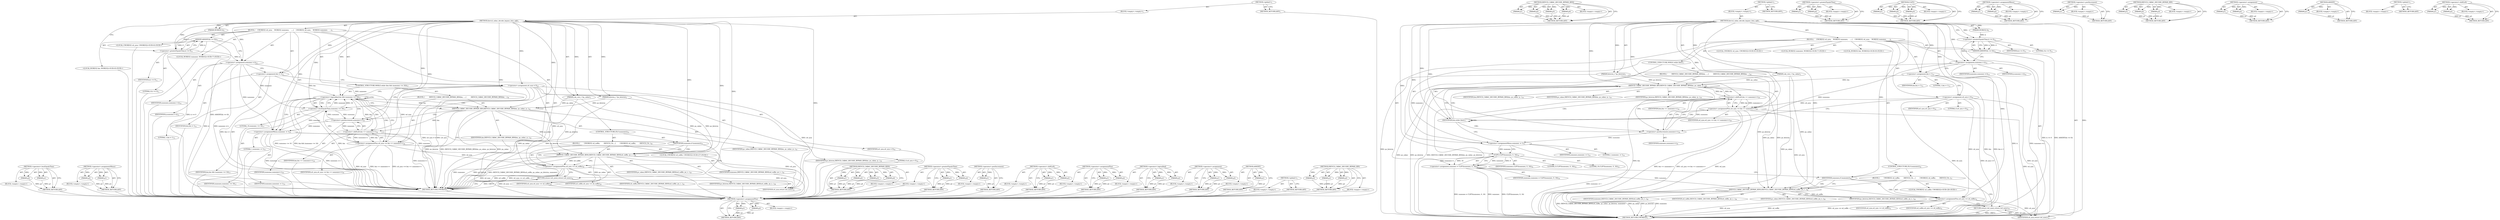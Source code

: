 digraph "IHEVCD_CABAC_DECODE_BYPASS_BIN" {
vulnerable_110 [label=<(METHOD,&lt;operator&gt;.assignmentPlus)>];
vulnerable_111 [label=<(PARAM,p1)>];
vulnerable_112 [label=<(PARAM,p2)>];
vulnerable_113 [label=<(BLOCK,&lt;empty&gt;,&lt;empty&gt;)>];
vulnerable_114 [label=<(METHOD_RETURN,ANY)>];
vulnerable_135 [label=<(METHOD,IHEVCD_CABAC_DECODE_BYPASS_BINS)>];
vulnerable_136 [label=<(PARAM,p1)>];
vulnerable_137 [label=<(PARAM,p2)>];
vulnerable_138 [label=<(PARAM,p3)>];
vulnerable_139 [label=<(PARAM,p4)>];
vulnerable_140 [label=<(BLOCK,&lt;empty&gt;,&lt;empty&gt;)>];
vulnerable_141 [label=<(METHOD_RETURN,ANY)>];
vulnerable_6 [label=<(METHOD,&lt;global&gt;)<SUB>1</SUB>>];
vulnerable_7 [label=<(BLOCK,&lt;empty&gt;,&lt;empty&gt;)<SUB>1</SUB>>];
vulnerable_8 [label=<(METHOD,ihevcd_cabac_decode_bypass_bins_egk)<SUB>1</SUB>>];
vulnerable_9 [label=<(PARAM,cab_ctxt_t *ps_cabac)<SUB>1</SUB>>];
vulnerable_10 [label=<(PARAM,bitstrm_t *ps_bitstrm)<SUB>2</SUB>>];
vulnerable_11 [label=<(PARAM,WORD32 k)<SUB>3</SUB>>];
vulnerable_12 [label=<(BLOCK,{

    UWORD32 u4_sym;
    WORD32 numones;
    ...,{

    UWORD32 u4_sym;
    WORD32 numones;
    ...)<SUB>4</SUB>>];
vulnerable_13 [label="<(LOCAL,UWORD32 u4_sym: UWORD32)<SUB>6</SUB>>"];
vulnerable_14 [label="<(LOCAL,WORD32 numones: WORD32)<SUB>7</SUB>>"];
vulnerable_15 [label="<(LOCAL,WORD32 bin: WORD32)<SUB>8</SUB>>"];
vulnerable_16 [label=<(ASSERT,ASSERT((k &gt;= 0)))<SUB>11</SUB>>];
vulnerable_17 [label=<(&lt;operator&gt;.greaterEqualsThan,k &gt;= 0)<SUB>11</SUB>>];
vulnerable_18 [label=<(IDENTIFIER,k,k &gt;= 0)<SUB>11</SUB>>];
vulnerable_19 [label=<(LITERAL,0,k &gt;= 0)<SUB>11</SUB>>];
vulnerable_20 [label=<(&lt;operator&gt;.assignment,numones = k)<SUB>14</SUB>>];
vulnerable_21 [label=<(IDENTIFIER,numones,numones = k)<SUB>14</SUB>>];
vulnerable_22 [label=<(IDENTIFIER,k,numones = k)<SUB>14</SUB>>];
vulnerable_23 [label=<(&lt;operator&gt;.assignment,bin = 1)<SUB>15</SUB>>];
vulnerable_24 [label=<(IDENTIFIER,bin,bin = 1)<SUB>15</SUB>>];
vulnerable_25 [label=<(LITERAL,1,bin = 1)<SUB>15</SUB>>];
vulnerable_26 [label=<(&lt;operator&gt;.assignment,u4_sym = 0)<SUB>16</SUB>>];
vulnerable_27 [label=<(IDENTIFIER,u4_sym,u4_sym = 0)<SUB>16</SUB>>];
vulnerable_28 [label=<(LITERAL,0,u4_sym = 0)<SUB>16</SUB>>];
vulnerable_29 [label=<(CONTROL_STRUCTURE,WHILE,while (bin))<SUB>17</SUB>>];
vulnerable_30 [label=<(IDENTIFIER,bin,while (bin))<SUB>17</SUB>>];
vulnerable_31 [label=<(BLOCK,{
         IHEVCD_CABAC_DECODE_BYPASS_BIN(bin, ...,{
         IHEVCD_CABAC_DECODE_BYPASS_BIN(bin, ...)<SUB>18</SUB>>];
vulnerable_32 [label=<(IHEVCD_CABAC_DECODE_BYPASS_BIN,IHEVCD_CABAC_DECODE_BYPASS_BIN(bin, ps_cabac, p...)<SUB>19</SUB>>];
vulnerable_33 [label=<(IDENTIFIER,bin,IHEVCD_CABAC_DECODE_BYPASS_BIN(bin, ps_cabac, p...)<SUB>19</SUB>>];
vulnerable_34 [label=<(IDENTIFIER,ps_cabac,IHEVCD_CABAC_DECODE_BYPASS_BIN(bin, ps_cabac, p...)<SUB>19</SUB>>];
vulnerable_35 [label=<(IDENTIFIER,ps_bitstrm,IHEVCD_CABAC_DECODE_BYPASS_BIN(bin, ps_cabac, p...)<SUB>19</SUB>>];
vulnerable_36 [label=<(&lt;operator&gt;.assignmentPlus,u4_sym += bin &lt;&lt; numones++)<SUB>20</SUB>>];
vulnerable_37 [label=<(IDENTIFIER,u4_sym,u4_sym += bin &lt;&lt; numones++)<SUB>20</SUB>>];
vulnerable_38 [label=<(&lt;operator&gt;.shiftLeft,bin &lt;&lt; numones++)<SUB>20</SUB>>];
vulnerable_39 [label=<(IDENTIFIER,bin,bin &lt;&lt; numones++)<SUB>20</SUB>>];
vulnerable_40 [label=<(&lt;operator&gt;.postIncrement,numones++)<SUB>20</SUB>>];
vulnerable_41 [label=<(IDENTIFIER,numones,numones++)<SUB>20</SUB>>];
vulnerable_42 [label=<(&lt;operator&gt;.assignmentMinus,numones -= 1)<SUB>23</SUB>>];
vulnerable_43 [label=<(IDENTIFIER,numones,numones -= 1)<SUB>23</SUB>>];
vulnerable_44 [label=<(LITERAL,1,numones -= 1)<SUB>23</SUB>>];
vulnerable_45 [label=<(&lt;operator&gt;.assignment,numones = CLIP3(numones, 0, 16))<SUB>24</SUB>>];
vulnerable_46 [label=<(IDENTIFIER,numones,numones = CLIP3(numones, 0, 16))<SUB>24</SUB>>];
vulnerable_47 [label=<(CLIP3,CLIP3(numones, 0, 16))<SUB>24</SUB>>];
vulnerable_48 [label=<(IDENTIFIER,numones,CLIP3(numones, 0, 16))<SUB>24</SUB>>];
vulnerable_49 [label=<(LITERAL,0,CLIP3(numones, 0, 16))<SUB>24</SUB>>];
vulnerable_50 [label=<(LITERAL,16,CLIP3(numones, 0, 16))<SUB>24</SUB>>];
vulnerable_51 [label=<(CONTROL_STRUCTURE,IF,if (numones))<SUB>26</SUB>>];
vulnerable_52 [label=<(IDENTIFIER,numones,if (numones))<SUB>26</SUB>>];
vulnerable_53 [label=<(BLOCK,{
        UWORD32 u4_suffix;

        IHEVCD_CA...,{
        UWORD32 u4_suffix;

        IHEVCD_CA...)<SUB>27</SUB>>];
vulnerable_54 [label="<(LOCAL,UWORD32 u4_suffix: UWORD32)<SUB>28</SUB>>"];
vulnerable_55 [label=<(IHEVCD_CABAC_DECODE_BYPASS_BINS,IHEVCD_CABAC_DECODE_BYPASS_BINS(u4_suffix, ps_c...)<SUB>30</SUB>>];
vulnerable_56 [label=<(IDENTIFIER,u4_suffix,IHEVCD_CABAC_DECODE_BYPASS_BINS(u4_suffix, ps_c...)<SUB>30</SUB>>];
vulnerable_57 [label=<(IDENTIFIER,ps_cabac,IHEVCD_CABAC_DECODE_BYPASS_BINS(u4_suffix, ps_c...)<SUB>30</SUB>>];
vulnerable_58 [label=<(IDENTIFIER,ps_bitstrm,IHEVCD_CABAC_DECODE_BYPASS_BINS(u4_suffix, ps_c...)<SUB>30</SUB>>];
vulnerable_59 [label=<(IDENTIFIER,numones,IHEVCD_CABAC_DECODE_BYPASS_BINS(u4_suffix, ps_c...)<SUB>30</SUB>>];
vulnerable_60 [label=<(&lt;operator&gt;.assignmentPlus,u4_sym += u4_suffix)<SUB>31</SUB>>];
vulnerable_61 [label=<(IDENTIFIER,u4_sym,u4_sym += u4_suffix)<SUB>31</SUB>>];
vulnerable_62 [label=<(IDENTIFIER,u4_suffix,u4_sym += u4_suffix)<SUB>31</SUB>>];
vulnerable_63 [label=<(RETURN,return (u4_sym);,return (u4_sym);)<SUB>33</SUB>>];
vulnerable_64 [label=<(IDENTIFIER,u4_sym,return (u4_sym);)<SUB>33</SUB>>];
vulnerable_65 [label=<(METHOD_RETURN,UWORD32)<SUB>1</SUB>>];
vulnerable_67 [label=<(METHOD_RETURN,ANY)<SUB>1</SUB>>];
vulnerable_94 [label=<(METHOD,&lt;operator&gt;.greaterEqualsThan)>];
vulnerable_95 [label=<(PARAM,p1)>];
vulnerable_96 [label=<(PARAM,p2)>];
vulnerable_97 [label=<(BLOCK,&lt;empty&gt;,&lt;empty&gt;)>];
vulnerable_98 [label=<(METHOD_RETURN,ANY)>];
vulnerable_129 [label=<(METHOD,CLIP3)>];
vulnerable_130 [label=<(PARAM,p1)>];
vulnerable_131 [label=<(PARAM,p2)>];
vulnerable_132 [label=<(PARAM,p3)>];
vulnerable_133 [label=<(BLOCK,&lt;empty&gt;,&lt;empty&gt;)>];
vulnerable_134 [label=<(METHOD_RETURN,ANY)>];
vulnerable_124 [label=<(METHOD,&lt;operator&gt;.assignmentMinus)>];
vulnerable_125 [label=<(PARAM,p1)>];
vulnerable_126 [label=<(PARAM,p2)>];
vulnerable_127 [label=<(BLOCK,&lt;empty&gt;,&lt;empty&gt;)>];
vulnerable_128 [label=<(METHOD_RETURN,ANY)>];
vulnerable_120 [label=<(METHOD,&lt;operator&gt;.postIncrement)>];
vulnerable_121 [label=<(PARAM,p1)>];
vulnerable_122 [label=<(BLOCK,&lt;empty&gt;,&lt;empty&gt;)>];
vulnerable_123 [label=<(METHOD_RETURN,ANY)>];
vulnerable_104 [label=<(METHOD,IHEVCD_CABAC_DECODE_BYPASS_BIN)>];
vulnerable_105 [label=<(PARAM,p1)>];
vulnerable_106 [label=<(PARAM,p2)>];
vulnerable_107 [label=<(PARAM,p3)>];
vulnerable_108 [label=<(BLOCK,&lt;empty&gt;,&lt;empty&gt;)>];
vulnerable_109 [label=<(METHOD_RETURN,ANY)>];
vulnerable_99 [label=<(METHOD,&lt;operator&gt;.assignment)>];
vulnerable_100 [label=<(PARAM,p1)>];
vulnerable_101 [label=<(PARAM,p2)>];
vulnerable_102 [label=<(BLOCK,&lt;empty&gt;,&lt;empty&gt;)>];
vulnerable_103 [label=<(METHOD_RETURN,ANY)>];
vulnerable_90 [label=<(METHOD,ASSERT)>];
vulnerable_91 [label=<(PARAM,p1)>];
vulnerable_92 [label=<(BLOCK,&lt;empty&gt;,&lt;empty&gt;)>];
vulnerable_93 [label=<(METHOD_RETURN,ANY)>];
vulnerable_84 [label=<(METHOD,&lt;global&gt;)<SUB>1</SUB>>];
vulnerable_85 [label=<(BLOCK,&lt;empty&gt;,&lt;empty&gt;)>];
vulnerable_86 [label=<(METHOD_RETURN,ANY)>];
vulnerable_115 [label=<(METHOD,&lt;operator&gt;.shiftLeft)>];
vulnerable_116 [label=<(PARAM,p1)>];
vulnerable_117 [label=<(PARAM,p2)>];
vulnerable_118 [label=<(BLOCK,&lt;empty&gt;,&lt;empty&gt;)>];
vulnerable_119 [label=<(METHOD_RETURN,ANY)>];
fixed_107 [label=<(METHOD,&lt;operator&gt;.lessEqualsThan)>];
fixed_108 [label=<(PARAM,p1)>];
fixed_109 [label=<(PARAM,p2)>];
fixed_110 [label=<(BLOCK,&lt;empty&gt;,&lt;empty&gt;)>];
fixed_111 [label=<(METHOD_RETURN,ANY)>];
fixed_132 [label=<(METHOD,&lt;operator&gt;.assignmentMinus)>];
fixed_133 [label=<(PARAM,p1)>];
fixed_134 [label=<(PARAM,p2)>];
fixed_135 [label=<(BLOCK,&lt;empty&gt;,&lt;empty&gt;)>];
fixed_136 [label=<(METHOD_RETURN,ANY)>];
fixed_6 [label=<(METHOD,&lt;global&gt;)<SUB>1</SUB>>];
fixed_7 [label=<(BLOCK,&lt;empty&gt;,&lt;empty&gt;)<SUB>1</SUB>>];
fixed_8 [label=<(METHOD,ihevcd_cabac_decode_bypass_bins_egk)<SUB>1</SUB>>];
fixed_9 [label=<(PARAM,cab_ctxt_t *ps_cabac)<SUB>1</SUB>>];
fixed_10 [label=<(PARAM,bitstrm_t *ps_bitstrm)<SUB>2</SUB>>];
fixed_11 [label=<(PARAM,WORD32 k)<SUB>3</SUB>>];
fixed_12 [label=<(BLOCK,{

    UWORD32 u4_sym;
    WORD32 numones;
    ...,{

    UWORD32 u4_sym;
    WORD32 numones;
    ...)<SUB>4</SUB>>];
fixed_13 [label="<(LOCAL,UWORD32 u4_sym: UWORD32)<SUB>6</SUB>>"];
fixed_14 [label="<(LOCAL,WORD32 numones: WORD32)<SUB>7</SUB>>"];
fixed_15 [label="<(LOCAL,WORD32 bin: WORD32)<SUB>8</SUB>>"];
fixed_16 [label=<(ASSERT,ASSERT((k &gt;= 0)))<SUB>11</SUB>>];
fixed_17 [label=<(&lt;operator&gt;.greaterEqualsThan,k &gt;= 0)<SUB>11</SUB>>];
fixed_18 [label=<(IDENTIFIER,k,k &gt;= 0)<SUB>11</SUB>>];
fixed_19 [label=<(LITERAL,0,k &gt;= 0)<SUB>11</SUB>>];
fixed_20 [label=<(&lt;operator&gt;.assignment,numones = k)<SUB>14</SUB>>];
fixed_21 [label=<(IDENTIFIER,numones,numones = k)<SUB>14</SUB>>];
fixed_22 [label=<(IDENTIFIER,k,numones = k)<SUB>14</SUB>>];
fixed_23 [label=<(&lt;operator&gt;.assignment,bin = 1)<SUB>15</SUB>>];
fixed_24 [label=<(IDENTIFIER,bin,bin = 1)<SUB>15</SUB>>];
fixed_25 [label=<(LITERAL,1,bin = 1)<SUB>15</SUB>>];
fixed_26 [label=<(&lt;operator&gt;.assignment,u4_sym = 0)<SUB>16</SUB>>];
fixed_27 [label=<(IDENTIFIER,u4_sym,u4_sym = 0)<SUB>16</SUB>>];
fixed_28 [label=<(LITERAL,0,u4_sym = 0)<SUB>16</SUB>>];
fixed_29 [label=<(CONTROL_STRUCTURE,WHILE,while (bin &amp;&amp; (numones &lt;= 16)))<SUB>17</SUB>>];
fixed_30 [label=<(&lt;operator&gt;.logicalAnd,bin &amp;&amp; (numones &lt;= 16))<SUB>17</SUB>>];
fixed_31 [label=<(IDENTIFIER,bin,bin &amp;&amp; (numones &lt;= 16))<SUB>17</SUB>>];
fixed_32 [label=<(&lt;operator&gt;.lessEqualsThan,numones &lt;= 16)<SUB>17</SUB>>];
fixed_33 [label=<(IDENTIFIER,numones,numones &lt;= 16)<SUB>17</SUB>>];
fixed_34 [label=<(LITERAL,16,numones &lt;= 16)<SUB>17</SUB>>];
fixed_35 [label=<(BLOCK,{
         IHEVCD_CABAC_DECODE_BYPASS_BIN(bin, ...,{
         IHEVCD_CABAC_DECODE_BYPASS_BIN(bin, ...)<SUB>18</SUB>>];
fixed_36 [label=<(IHEVCD_CABAC_DECODE_BYPASS_BIN,IHEVCD_CABAC_DECODE_BYPASS_BIN(bin, ps_cabac, p...)<SUB>19</SUB>>];
fixed_37 [label=<(IDENTIFIER,bin,IHEVCD_CABAC_DECODE_BYPASS_BIN(bin, ps_cabac, p...)<SUB>19</SUB>>];
fixed_38 [label=<(IDENTIFIER,ps_cabac,IHEVCD_CABAC_DECODE_BYPASS_BIN(bin, ps_cabac, p...)<SUB>19</SUB>>];
fixed_39 [label=<(IDENTIFIER,ps_bitstrm,IHEVCD_CABAC_DECODE_BYPASS_BIN(bin, ps_cabac, p...)<SUB>19</SUB>>];
fixed_40 [label=<(&lt;operator&gt;.assignmentPlus,u4_sym += bin &lt;&lt; numones++)<SUB>20</SUB>>];
fixed_41 [label=<(IDENTIFIER,u4_sym,u4_sym += bin &lt;&lt; numones++)<SUB>20</SUB>>];
fixed_42 [label=<(&lt;operator&gt;.shiftLeft,bin &lt;&lt; numones++)<SUB>20</SUB>>];
fixed_43 [label=<(IDENTIFIER,bin,bin &lt;&lt; numones++)<SUB>20</SUB>>];
fixed_44 [label=<(&lt;operator&gt;.postIncrement,numones++)<SUB>20</SUB>>];
fixed_45 [label=<(IDENTIFIER,numones,numones++)<SUB>20</SUB>>];
fixed_46 [label=<(&lt;operator&gt;.assignmentMinus,numones -= 1)<SUB>23</SUB>>];
fixed_47 [label=<(IDENTIFIER,numones,numones -= 1)<SUB>23</SUB>>];
fixed_48 [label=<(LITERAL,1,numones -= 1)<SUB>23</SUB>>];
fixed_49 [label=<(CONTROL_STRUCTURE,IF,if (numones))<SUB>25</SUB>>];
fixed_50 [label=<(IDENTIFIER,numones,if (numones))<SUB>25</SUB>>];
fixed_51 [label=<(BLOCK,{
        UWORD32 u4_suffix;

        IHEVCD_CA...,{
        UWORD32 u4_suffix;

        IHEVCD_CA...)<SUB>26</SUB>>];
fixed_52 [label="<(LOCAL,UWORD32 u4_suffix: UWORD32)<SUB>27</SUB>>"];
fixed_53 [label=<(IHEVCD_CABAC_DECODE_BYPASS_BINS,IHEVCD_CABAC_DECODE_BYPASS_BINS(u4_suffix, ps_c...)<SUB>29</SUB>>];
fixed_54 [label=<(IDENTIFIER,u4_suffix,IHEVCD_CABAC_DECODE_BYPASS_BINS(u4_suffix, ps_c...)<SUB>29</SUB>>];
fixed_55 [label=<(IDENTIFIER,ps_cabac,IHEVCD_CABAC_DECODE_BYPASS_BINS(u4_suffix, ps_c...)<SUB>29</SUB>>];
fixed_56 [label=<(IDENTIFIER,ps_bitstrm,IHEVCD_CABAC_DECODE_BYPASS_BINS(u4_suffix, ps_c...)<SUB>29</SUB>>];
fixed_57 [label=<(IDENTIFIER,numones,IHEVCD_CABAC_DECODE_BYPASS_BINS(u4_suffix, ps_c...)<SUB>29</SUB>>];
fixed_58 [label=<(&lt;operator&gt;.assignmentPlus,u4_sym += u4_suffix)<SUB>30</SUB>>];
fixed_59 [label=<(IDENTIFIER,u4_sym,u4_sym += u4_suffix)<SUB>30</SUB>>];
fixed_60 [label=<(IDENTIFIER,u4_suffix,u4_sym += u4_suffix)<SUB>30</SUB>>];
fixed_61 [label=<(RETURN,return (u4_sym);,return (u4_sym);)<SUB>32</SUB>>];
fixed_62 [label=<(IDENTIFIER,u4_sym,return (u4_sym);)<SUB>32</SUB>>];
fixed_63 [label=<(METHOD_RETURN,UWORD32)<SUB>1</SUB>>];
fixed_65 [label=<(METHOD_RETURN,ANY)<SUB>1</SUB>>];
fixed_137 [label=<(METHOD,IHEVCD_CABAC_DECODE_BYPASS_BINS)>];
fixed_138 [label=<(PARAM,p1)>];
fixed_139 [label=<(PARAM,p2)>];
fixed_140 [label=<(PARAM,p3)>];
fixed_141 [label=<(PARAM,p4)>];
fixed_142 [label=<(BLOCK,&lt;empty&gt;,&lt;empty&gt;)>];
fixed_143 [label=<(METHOD_RETURN,ANY)>];
fixed_92 [label=<(METHOD,&lt;operator&gt;.greaterEqualsThan)>];
fixed_93 [label=<(PARAM,p1)>];
fixed_94 [label=<(PARAM,p2)>];
fixed_95 [label=<(BLOCK,&lt;empty&gt;,&lt;empty&gt;)>];
fixed_96 [label=<(METHOD_RETURN,ANY)>];
fixed_128 [label=<(METHOD,&lt;operator&gt;.postIncrement)>];
fixed_129 [label=<(PARAM,p1)>];
fixed_130 [label=<(BLOCK,&lt;empty&gt;,&lt;empty&gt;)>];
fixed_131 [label=<(METHOD_RETURN,ANY)>];
fixed_123 [label=<(METHOD,&lt;operator&gt;.shiftLeft)>];
fixed_124 [label=<(PARAM,p1)>];
fixed_125 [label=<(PARAM,p2)>];
fixed_126 [label=<(BLOCK,&lt;empty&gt;,&lt;empty&gt;)>];
fixed_127 [label=<(METHOD_RETURN,ANY)>];
fixed_118 [label=<(METHOD,&lt;operator&gt;.assignmentPlus)>];
fixed_119 [label=<(PARAM,p1)>];
fixed_120 [label=<(PARAM,p2)>];
fixed_121 [label=<(BLOCK,&lt;empty&gt;,&lt;empty&gt;)>];
fixed_122 [label=<(METHOD_RETURN,ANY)>];
fixed_102 [label=<(METHOD,&lt;operator&gt;.logicalAnd)>];
fixed_103 [label=<(PARAM,p1)>];
fixed_104 [label=<(PARAM,p2)>];
fixed_105 [label=<(BLOCK,&lt;empty&gt;,&lt;empty&gt;)>];
fixed_106 [label=<(METHOD_RETURN,ANY)>];
fixed_97 [label=<(METHOD,&lt;operator&gt;.assignment)>];
fixed_98 [label=<(PARAM,p1)>];
fixed_99 [label=<(PARAM,p2)>];
fixed_100 [label=<(BLOCK,&lt;empty&gt;,&lt;empty&gt;)>];
fixed_101 [label=<(METHOD_RETURN,ANY)>];
fixed_88 [label=<(METHOD,ASSERT)>];
fixed_89 [label=<(PARAM,p1)>];
fixed_90 [label=<(BLOCK,&lt;empty&gt;,&lt;empty&gt;)>];
fixed_91 [label=<(METHOD_RETURN,ANY)>];
fixed_82 [label=<(METHOD,&lt;global&gt;)<SUB>1</SUB>>];
fixed_83 [label=<(BLOCK,&lt;empty&gt;,&lt;empty&gt;)>];
fixed_84 [label=<(METHOD_RETURN,ANY)>];
fixed_112 [label=<(METHOD,IHEVCD_CABAC_DECODE_BYPASS_BIN)>];
fixed_113 [label=<(PARAM,p1)>];
fixed_114 [label=<(PARAM,p2)>];
fixed_115 [label=<(PARAM,p3)>];
fixed_116 [label=<(BLOCK,&lt;empty&gt;,&lt;empty&gt;)>];
fixed_117 [label=<(METHOD_RETURN,ANY)>];
vulnerable_110 -> vulnerable_111  [key=0, label="AST: "];
vulnerable_110 -> vulnerable_111  [key=1, label="DDG: "];
vulnerable_110 -> vulnerable_113  [key=0, label="AST: "];
vulnerable_110 -> vulnerable_112  [key=0, label="AST: "];
vulnerable_110 -> vulnerable_112  [key=1, label="DDG: "];
vulnerable_110 -> vulnerable_114  [key=0, label="AST: "];
vulnerable_110 -> vulnerable_114  [key=1, label="CFG: "];
vulnerable_111 -> vulnerable_114  [key=0, label="DDG: p1"];
vulnerable_112 -> vulnerable_114  [key=0, label="DDG: p2"];
vulnerable_135 -> vulnerable_136  [key=0, label="AST: "];
vulnerable_135 -> vulnerable_136  [key=1, label="DDG: "];
vulnerable_135 -> vulnerable_140  [key=0, label="AST: "];
vulnerable_135 -> vulnerable_137  [key=0, label="AST: "];
vulnerable_135 -> vulnerable_137  [key=1, label="DDG: "];
vulnerable_135 -> vulnerable_141  [key=0, label="AST: "];
vulnerable_135 -> vulnerable_141  [key=1, label="CFG: "];
vulnerable_135 -> vulnerable_138  [key=0, label="AST: "];
vulnerable_135 -> vulnerable_138  [key=1, label="DDG: "];
vulnerable_135 -> vulnerable_139  [key=0, label="AST: "];
vulnerable_135 -> vulnerable_139  [key=1, label="DDG: "];
vulnerable_136 -> vulnerable_141  [key=0, label="DDG: p1"];
vulnerable_137 -> vulnerable_141  [key=0, label="DDG: p2"];
vulnerable_138 -> vulnerable_141  [key=0, label="DDG: p3"];
vulnerable_139 -> vulnerable_141  [key=0, label="DDG: p4"];
vulnerable_6 -> vulnerable_7  [key=0, label="AST: "];
vulnerable_6 -> vulnerable_67  [key=0, label="AST: "];
vulnerable_6 -> vulnerable_67  [key=1, label="CFG: "];
vulnerable_7 -> vulnerable_8  [key=0, label="AST: "];
vulnerable_8 -> vulnerable_9  [key=0, label="AST: "];
vulnerable_8 -> vulnerable_9  [key=1, label="DDG: "];
vulnerable_8 -> vulnerable_10  [key=0, label="AST: "];
vulnerable_8 -> vulnerable_10  [key=1, label="DDG: "];
vulnerable_8 -> vulnerable_11  [key=0, label="AST: "];
vulnerable_8 -> vulnerable_11  [key=1, label="DDG: "];
vulnerable_8 -> vulnerable_12  [key=0, label="AST: "];
vulnerable_8 -> vulnerable_65  [key=0, label="AST: "];
vulnerable_8 -> vulnerable_17  [key=0, label="CFG: "];
vulnerable_8 -> vulnerable_17  [key=1, label="DDG: "];
vulnerable_8 -> vulnerable_20  [key=0, label="DDG: "];
vulnerable_8 -> vulnerable_23  [key=0, label="DDG: "];
vulnerable_8 -> vulnerable_26  [key=0, label="DDG: "];
vulnerable_8 -> vulnerable_42  [key=0, label="DDG: "];
vulnerable_8 -> vulnerable_30  [key=0, label="DDG: "];
vulnerable_8 -> vulnerable_52  [key=0, label="DDG: "];
vulnerable_8 -> vulnerable_64  [key=0, label="DDG: "];
vulnerable_8 -> vulnerable_47  [key=0, label="DDG: "];
vulnerable_8 -> vulnerable_60  [key=0, label="DDG: "];
vulnerable_8 -> vulnerable_32  [key=0, label="DDG: "];
vulnerable_8 -> vulnerable_36  [key=0, label="DDG: "];
vulnerable_8 -> vulnerable_55  [key=0, label="DDG: "];
vulnerable_8 -> vulnerable_38  [key=0, label="DDG: "];
vulnerable_8 -> vulnerable_40  [key=0, label="DDG: "];
vulnerable_9 -> vulnerable_65  [key=0, label="DDG: ps_cabac"];
vulnerable_9 -> vulnerable_32  [key=0, label="DDG: ps_cabac"];
vulnerable_9 -> vulnerable_55  [key=0, label="DDG: ps_cabac"];
vulnerable_10 -> vulnerable_65  [key=0, label="DDG: ps_bitstrm"];
vulnerable_10 -> vulnerable_32  [key=0, label="DDG: ps_bitstrm"];
vulnerable_10 -> vulnerable_55  [key=0, label="DDG: ps_bitstrm"];
vulnerable_11 -> vulnerable_17  [key=0, label="DDG: k"];
vulnerable_12 -> vulnerable_13  [key=0, label="AST: "];
vulnerable_12 -> vulnerable_14  [key=0, label="AST: "];
vulnerable_12 -> vulnerable_15  [key=0, label="AST: "];
vulnerable_12 -> vulnerable_16  [key=0, label="AST: "];
vulnerable_12 -> vulnerable_20  [key=0, label="AST: "];
vulnerable_12 -> vulnerable_23  [key=0, label="AST: "];
vulnerable_12 -> vulnerable_26  [key=0, label="AST: "];
vulnerable_12 -> vulnerable_29  [key=0, label="AST: "];
vulnerable_12 -> vulnerable_42  [key=0, label="AST: "];
vulnerable_12 -> vulnerable_45  [key=0, label="AST: "];
vulnerable_12 -> vulnerable_51  [key=0, label="AST: "];
vulnerable_12 -> vulnerable_63  [key=0, label="AST: "];
vulnerable_16 -> vulnerable_17  [key=0, label="AST: "];
vulnerable_16 -> vulnerable_20  [key=0, label="CFG: "];
vulnerable_16 -> vulnerable_65  [key=0, label="DDG: k &gt;= 0"];
vulnerable_16 -> vulnerable_65  [key=1, label="DDG: ASSERT((k &gt;= 0))"];
vulnerable_17 -> vulnerable_18  [key=0, label="AST: "];
vulnerable_17 -> vulnerable_19  [key=0, label="AST: "];
vulnerable_17 -> vulnerable_16  [key=0, label="CFG: "];
vulnerable_17 -> vulnerable_16  [key=1, label="DDG: k"];
vulnerable_17 -> vulnerable_16  [key=2, label="DDG: 0"];
vulnerable_17 -> vulnerable_20  [key=0, label="DDG: k"];
vulnerable_20 -> vulnerable_21  [key=0, label="AST: "];
vulnerable_20 -> vulnerable_22  [key=0, label="AST: "];
vulnerable_20 -> vulnerable_23  [key=0, label="CFG: "];
vulnerable_20 -> vulnerable_65  [key=0, label="DDG: k"];
vulnerable_20 -> vulnerable_65  [key=1, label="DDG: numones = k"];
vulnerable_20 -> vulnerable_42  [key=0, label="DDG: numones"];
vulnerable_20 -> vulnerable_40  [key=0, label="DDG: numones"];
vulnerable_23 -> vulnerable_24  [key=0, label="AST: "];
vulnerable_23 -> vulnerable_25  [key=0, label="AST: "];
vulnerable_23 -> vulnerable_26  [key=0, label="CFG: "];
vulnerable_23 -> vulnerable_65  [key=0, label="DDG: bin"];
vulnerable_23 -> vulnerable_65  [key=1, label="DDG: bin = 1"];
vulnerable_23 -> vulnerable_32  [key=0, label="DDG: bin"];
vulnerable_26 -> vulnerable_27  [key=0, label="AST: "];
vulnerable_26 -> vulnerable_28  [key=0, label="AST: "];
vulnerable_26 -> vulnerable_30  [key=0, label="CFG: "];
vulnerable_26 -> vulnerable_65  [key=0, label="DDG: u4_sym"];
vulnerable_26 -> vulnerable_65  [key=1, label="DDG: u4_sym = 0"];
vulnerable_26 -> vulnerable_64  [key=0, label="DDG: u4_sym"];
vulnerable_26 -> vulnerable_36  [key=0, label="DDG: u4_sym"];
vulnerable_26 -> vulnerable_60  [key=0, label="DDG: u4_sym"];
vulnerable_29 -> vulnerable_30  [key=0, label="AST: "];
vulnerable_29 -> vulnerable_31  [key=0, label="AST: "];
vulnerable_30 -> vulnerable_32  [key=0, label="CFG: "];
vulnerable_30 -> vulnerable_32  [key=1, label="CDG: "];
vulnerable_30 -> vulnerable_42  [key=0, label="CFG: "];
vulnerable_30 -> vulnerable_40  [key=0, label="CDG: "];
vulnerable_30 -> vulnerable_30  [key=0, label="CDG: "];
vulnerable_30 -> vulnerable_36  [key=0, label="CDG: "];
vulnerable_30 -> vulnerable_38  [key=0, label="CDG: "];
vulnerable_31 -> vulnerable_32  [key=0, label="AST: "];
vulnerable_31 -> vulnerable_36  [key=0, label="AST: "];
vulnerable_32 -> vulnerable_33  [key=0, label="AST: "];
vulnerable_32 -> vulnerable_34  [key=0, label="AST: "];
vulnerable_32 -> vulnerable_35  [key=0, label="AST: "];
vulnerable_32 -> vulnerable_40  [key=0, label="CFG: "];
vulnerable_32 -> vulnerable_65  [key=0, label="DDG: ps_cabac"];
vulnerable_32 -> vulnerable_65  [key=1, label="DDG: ps_bitstrm"];
vulnerable_32 -> vulnerable_65  [key=2, label="DDG: IHEVCD_CABAC_DECODE_BYPASS_BIN(bin, ps_cabac, ps_bitstrm)"];
vulnerable_32 -> vulnerable_55  [key=0, label="DDG: ps_cabac"];
vulnerable_32 -> vulnerable_55  [key=1, label="DDG: ps_bitstrm"];
vulnerable_32 -> vulnerable_38  [key=0, label="DDG: bin"];
vulnerable_36 -> vulnerable_37  [key=0, label="AST: "];
vulnerable_36 -> vulnerable_38  [key=0, label="AST: "];
vulnerable_36 -> vulnerable_30  [key=0, label="CFG: "];
vulnerable_36 -> vulnerable_65  [key=0, label="DDG: u4_sym"];
vulnerable_36 -> vulnerable_65  [key=1, label="DDG: bin &lt;&lt; numones++"];
vulnerable_36 -> vulnerable_65  [key=2, label="DDG: u4_sym += bin &lt;&lt; numones++"];
vulnerable_36 -> vulnerable_64  [key=0, label="DDG: u4_sym"];
vulnerable_36 -> vulnerable_60  [key=0, label="DDG: u4_sym"];
vulnerable_38 -> vulnerable_39  [key=0, label="AST: "];
vulnerable_38 -> vulnerable_40  [key=0, label="AST: "];
vulnerable_38 -> vulnerable_36  [key=0, label="CFG: "];
vulnerable_38 -> vulnerable_36  [key=1, label="DDG: bin"];
vulnerable_38 -> vulnerable_36  [key=2, label="DDG: numones++"];
vulnerable_38 -> vulnerable_65  [key=0, label="DDG: bin"];
vulnerable_38 -> vulnerable_65  [key=1, label="DDG: numones++"];
vulnerable_38 -> vulnerable_32  [key=0, label="DDG: bin"];
vulnerable_40 -> vulnerable_41  [key=0, label="AST: "];
vulnerable_40 -> vulnerable_38  [key=0, label="CFG: "];
vulnerable_40 -> vulnerable_38  [key=1, label="DDG: numones"];
vulnerable_40 -> vulnerable_42  [key=0, label="DDG: numones"];
vulnerable_42 -> vulnerable_43  [key=0, label="AST: "];
vulnerable_42 -> vulnerable_44  [key=0, label="AST: "];
vulnerable_42 -> vulnerable_47  [key=0, label="CFG: "];
vulnerable_42 -> vulnerable_47  [key=1, label="DDG: numones"];
vulnerable_42 -> vulnerable_65  [key=0, label="DDG: numones -= 1"];
vulnerable_45 -> vulnerable_46  [key=0, label="AST: "];
vulnerable_45 -> vulnerable_47  [key=0, label="AST: "];
vulnerable_45 -> vulnerable_52  [key=0, label="CFG: "];
vulnerable_45 -> vulnerable_65  [key=0, label="DDG: numones"];
vulnerable_45 -> vulnerable_65  [key=1, label="DDG: CLIP3(numones, 0, 16)"];
vulnerable_45 -> vulnerable_65  [key=2, label="DDG: numones = CLIP3(numones, 0, 16)"];
vulnerable_45 -> vulnerable_55  [key=0, label="DDG: numones"];
vulnerable_47 -> vulnerable_48  [key=0, label="AST: "];
vulnerable_47 -> vulnerable_49  [key=0, label="AST: "];
vulnerable_47 -> vulnerable_50  [key=0, label="AST: "];
vulnerable_47 -> vulnerable_45  [key=0, label="CFG: "];
vulnerable_47 -> vulnerable_45  [key=1, label="DDG: numones"];
vulnerable_47 -> vulnerable_45  [key=2, label="DDG: 0"];
vulnerable_47 -> vulnerable_45  [key=3, label="DDG: 16"];
vulnerable_51 -> vulnerable_52  [key=0, label="AST: "];
vulnerable_51 -> vulnerable_53  [key=0, label="AST: "];
vulnerable_52 -> vulnerable_55  [key=0, label="CFG: "];
vulnerable_52 -> vulnerable_55  [key=1, label="CDG: "];
vulnerable_52 -> vulnerable_63  [key=0, label="CFG: "];
vulnerable_52 -> vulnerable_60  [key=0, label="CDG: "];
vulnerable_53 -> vulnerable_54  [key=0, label="AST: "];
vulnerable_53 -> vulnerable_55  [key=0, label="AST: "];
vulnerable_53 -> vulnerable_60  [key=0, label="AST: "];
vulnerable_55 -> vulnerable_56  [key=0, label="AST: "];
vulnerable_55 -> vulnerable_57  [key=0, label="AST: "];
vulnerable_55 -> vulnerable_58  [key=0, label="AST: "];
vulnerable_55 -> vulnerable_59  [key=0, label="AST: "];
vulnerable_55 -> vulnerable_60  [key=0, label="CFG: "];
vulnerable_55 -> vulnerable_60  [key=1, label="DDG: u4_suffix"];
vulnerable_55 -> vulnerable_65  [key=0, label="DDG: ps_cabac"];
vulnerable_55 -> vulnerable_65  [key=1, label="DDG: ps_bitstrm"];
vulnerable_55 -> vulnerable_65  [key=2, label="DDG: numones"];
vulnerable_55 -> vulnerable_65  [key=3, label="DDG: IHEVCD_CABAC_DECODE_BYPASS_BINS(u4_suffix, ps_cabac, ps_bitstrm, numones)"];
vulnerable_60 -> vulnerable_61  [key=0, label="AST: "];
vulnerable_60 -> vulnerable_62  [key=0, label="AST: "];
vulnerable_60 -> vulnerable_63  [key=0, label="CFG: "];
vulnerable_60 -> vulnerable_65  [key=0, label="DDG: u4_sym"];
vulnerable_60 -> vulnerable_65  [key=1, label="DDG: u4_suffix"];
vulnerable_60 -> vulnerable_65  [key=2, label="DDG: u4_sym += u4_suffix"];
vulnerable_60 -> vulnerable_64  [key=0, label="DDG: u4_sym"];
vulnerable_63 -> vulnerable_64  [key=0, label="AST: "];
vulnerable_63 -> vulnerable_65  [key=0, label="CFG: "];
vulnerable_63 -> vulnerable_65  [key=1, label="DDG: &lt;RET&gt;"];
vulnerable_64 -> vulnerable_63  [key=0, label="DDG: u4_sym"];
vulnerable_94 -> vulnerable_95  [key=0, label="AST: "];
vulnerable_94 -> vulnerable_95  [key=1, label="DDG: "];
vulnerable_94 -> vulnerable_97  [key=0, label="AST: "];
vulnerable_94 -> vulnerable_96  [key=0, label="AST: "];
vulnerable_94 -> vulnerable_96  [key=1, label="DDG: "];
vulnerable_94 -> vulnerable_98  [key=0, label="AST: "];
vulnerable_94 -> vulnerable_98  [key=1, label="CFG: "];
vulnerable_95 -> vulnerable_98  [key=0, label="DDG: p1"];
vulnerable_96 -> vulnerable_98  [key=0, label="DDG: p2"];
vulnerable_129 -> vulnerable_130  [key=0, label="AST: "];
vulnerable_129 -> vulnerable_130  [key=1, label="DDG: "];
vulnerable_129 -> vulnerable_133  [key=0, label="AST: "];
vulnerable_129 -> vulnerable_131  [key=0, label="AST: "];
vulnerable_129 -> vulnerable_131  [key=1, label="DDG: "];
vulnerable_129 -> vulnerable_134  [key=0, label="AST: "];
vulnerable_129 -> vulnerable_134  [key=1, label="CFG: "];
vulnerable_129 -> vulnerable_132  [key=0, label="AST: "];
vulnerable_129 -> vulnerable_132  [key=1, label="DDG: "];
vulnerable_130 -> vulnerable_134  [key=0, label="DDG: p1"];
vulnerable_131 -> vulnerable_134  [key=0, label="DDG: p2"];
vulnerable_132 -> vulnerable_134  [key=0, label="DDG: p3"];
vulnerable_124 -> vulnerable_125  [key=0, label="AST: "];
vulnerable_124 -> vulnerable_125  [key=1, label="DDG: "];
vulnerable_124 -> vulnerable_127  [key=0, label="AST: "];
vulnerable_124 -> vulnerable_126  [key=0, label="AST: "];
vulnerable_124 -> vulnerable_126  [key=1, label="DDG: "];
vulnerable_124 -> vulnerable_128  [key=0, label="AST: "];
vulnerable_124 -> vulnerable_128  [key=1, label="CFG: "];
vulnerable_125 -> vulnerable_128  [key=0, label="DDG: p1"];
vulnerable_126 -> vulnerable_128  [key=0, label="DDG: p2"];
vulnerable_120 -> vulnerable_121  [key=0, label="AST: "];
vulnerable_120 -> vulnerable_121  [key=1, label="DDG: "];
vulnerable_120 -> vulnerable_122  [key=0, label="AST: "];
vulnerable_120 -> vulnerable_123  [key=0, label="AST: "];
vulnerable_120 -> vulnerable_123  [key=1, label="CFG: "];
vulnerable_121 -> vulnerable_123  [key=0, label="DDG: p1"];
vulnerable_104 -> vulnerable_105  [key=0, label="AST: "];
vulnerable_104 -> vulnerable_105  [key=1, label="DDG: "];
vulnerable_104 -> vulnerable_108  [key=0, label="AST: "];
vulnerable_104 -> vulnerable_106  [key=0, label="AST: "];
vulnerable_104 -> vulnerable_106  [key=1, label="DDG: "];
vulnerable_104 -> vulnerable_109  [key=0, label="AST: "];
vulnerable_104 -> vulnerable_109  [key=1, label="CFG: "];
vulnerable_104 -> vulnerable_107  [key=0, label="AST: "];
vulnerable_104 -> vulnerable_107  [key=1, label="DDG: "];
vulnerable_105 -> vulnerable_109  [key=0, label="DDG: p1"];
vulnerable_106 -> vulnerable_109  [key=0, label="DDG: p2"];
vulnerable_107 -> vulnerable_109  [key=0, label="DDG: p3"];
vulnerable_99 -> vulnerable_100  [key=0, label="AST: "];
vulnerable_99 -> vulnerable_100  [key=1, label="DDG: "];
vulnerable_99 -> vulnerable_102  [key=0, label="AST: "];
vulnerable_99 -> vulnerable_101  [key=0, label="AST: "];
vulnerable_99 -> vulnerable_101  [key=1, label="DDG: "];
vulnerable_99 -> vulnerable_103  [key=0, label="AST: "];
vulnerable_99 -> vulnerable_103  [key=1, label="CFG: "];
vulnerable_100 -> vulnerable_103  [key=0, label="DDG: p1"];
vulnerable_101 -> vulnerable_103  [key=0, label="DDG: p2"];
vulnerable_90 -> vulnerable_91  [key=0, label="AST: "];
vulnerable_90 -> vulnerable_91  [key=1, label="DDG: "];
vulnerable_90 -> vulnerable_92  [key=0, label="AST: "];
vulnerable_90 -> vulnerable_93  [key=0, label="AST: "];
vulnerable_90 -> vulnerable_93  [key=1, label="CFG: "];
vulnerable_91 -> vulnerable_93  [key=0, label="DDG: p1"];
vulnerable_84 -> vulnerable_85  [key=0, label="AST: "];
vulnerable_84 -> vulnerable_86  [key=0, label="AST: "];
vulnerable_84 -> vulnerable_86  [key=1, label="CFG: "];
vulnerable_115 -> vulnerable_116  [key=0, label="AST: "];
vulnerable_115 -> vulnerable_116  [key=1, label="DDG: "];
vulnerable_115 -> vulnerable_118  [key=0, label="AST: "];
vulnerable_115 -> vulnerable_117  [key=0, label="AST: "];
vulnerable_115 -> vulnerable_117  [key=1, label="DDG: "];
vulnerable_115 -> vulnerable_119  [key=0, label="AST: "];
vulnerable_115 -> vulnerable_119  [key=1, label="CFG: "];
vulnerable_116 -> vulnerable_119  [key=0, label="DDG: p1"];
vulnerable_117 -> vulnerable_119  [key=0, label="DDG: p2"];
fixed_107 -> fixed_108  [key=0, label="AST: "];
fixed_107 -> fixed_108  [key=1, label="DDG: "];
fixed_107 -> fixed_110  [key=0, label="AST: "];
fixed_107 -> fixed_109  [key=0, label="AST: "];
fixed_107 -> fixed_109  [key=1, label="DDG: "];
fixed_107 -> fixed_111  [key=0, label="AST: "];
fixed_107 -> fixed_111  [key=1, label="CFG: "];
fixed_108 -> fixed_111  [key=0, label="DDG: p1"];
fixed_109 -> fixed_111  [key=0, label="DDG: p2"];
fixed_110 -> vulnerable_110  [key=0];
fixed_111 -> vulnerable_110  [key=0];
fixed_132 -> fixed_133  [key=0, label="AST: "];
fixed_132 -> fixed_133  [key=1, label="DDG: "];
fixed_132 -> fixed_135  [key=0, label="AST: "];
fixed_132 -> fixed_134  [key=0, label="AST: "];
fixed_132 -> fixed_134  [key=1, label="DDG: "];
fixed_132 -> fixed_136  [key=0, label="AST: "];
fixed_132 -> fixed_136  [key=1, label="CFG: "];
fixed_133 -> fixed_136  [key=0, label="DDG: p1"];
fixed_134 -> fixed_136  [key=0, label="DDG: p2"];
fixed_135 -> vulnerable_110  [key=0];
fixed_136 -> vulnerable_110  [key=0];
fixed_6 -> fixed_7  [key=0, label="AST: "];
fixed_6 -> fixed_65  [key=0, label="AST: "];
fixed_6 -> fixed_65  [key=1, label="CFG: "];
fixed_7 -> fixed_8  [key=0, label="AST: "];
fixed_8 -> fixed_9  [key=0, label="AST: "];
fixed_8 -> fixed_9  [key=1, label="DDG: "];
fixed_8 -> fixed_10  [key=0, label="AST: "];
fixed_8 -> fixed_10  [key=1, label="DDG: "];
fixed_8 -> fixed_11  [key=0, label="AST: "];
fixed_8 -> fixed_11  [key=1, label="DDG: "];
fixed_8 -> fixed_12  [key=0, label="AST: "];
fixed_8 -> fixed_63  [key=0, label="AST: "];
fixed_8 -> fixed_17  [key=0, label="CFG: "];
fixed_8 -> fixed_17  [key=1, label="DDG: "];
fixed_8 -> fixed_20  [key=0, label="DDG: "];
fixed_8 -> fixed_23  [key=0, label="DDG: "];
fixed_8 -> fixed_26  [key=0, label="DDG: "];
fixed_8 -> fixed_46  [key=0, label="DDG: "];
fixed_8 -> fixed_50  [key=0, label="DDG: "];
fixed_8 -> fixed_62  [key=0, label="DDG: "];
fixed_8 -> fixed_30  [key=0, label="DDG: "];
fixed_8 -> fixed_58  [key=0, label="DDG: "];
fixed_8 -> fixed_32  [key=0, label="DDG: "];
fixed_8 -> fixed_36  [key=0, label="DDG: "];
fixed_8 -> fixed_40  [key=0, label="DDG: "];
fixed_8 -> fixed_53  [key=0, label="DDG: "];
fixed_8 -> fixed_42  [key=0, label="DDG: "];
fixed_8 -> fixed_44  [key=0, label="DDG: "];
fixed_9 -> fixed_63  [key=0, label="DDG: ps_cabac"];
fixed_9 -> fixed_36  [key=0, label="DDG: ps_cabac"];
fixed_9 -> fixed_53  [key=0, label="DDG: ps_cabac"];
fixed_10 -> fixed_63  [key=0, label="DDG: ps_bitstrm"];
fixed_10 -> fixed_36  [key=0, label="DDG: ps_bitstrm"];
fixed_10 -> fixed_53  [key=0, label="DDG: ps_bitstrm"];
fixed_11 -> fixed_17  [key=0, label="DDG: k"];
fixed_12 -> fixed_13  [key=0, label="AST: "];
fixed_12 -> fixed_14  [key=0, label="AST: "];
fixed_12 -> fixed_15  [key=0, label="AST: "];
fixed_12 -> fixed_16  [key=0, label="AST: "];
fixed_12 -> fixed_20  [key=0, label="AST: "];
fixed_12 -> fixed_23  [key=0, label="AST: "];
fixed_12 -> fixed_26  [key=0, label="AST: "];
fixed_12 -> fixed_29  [key=0, label="AST: "];
fixed_12 -> fixed_46  [key=0, label="AST: "];
fixed_12 -> fixed_49  [key=0, label="AST: "];
fixed_12 -> fixed_61  [key=0, label="AST: "];
fixed_13 -> vulnerable_110  [key=0];
fixed_14 -> vulnerable_110  [key=0];
fixed_15 -> vulnerable_110  [key=0];
fixed_16 -> fixed_17  [key=0, label="AST: "];
fixed_16 -> fixed_20  [key=0, label="CFG: "];
fixed_16 -> fixed_63  [key=0, label="DDG: k &gt;= 0"];
fixed_16 -> fixed_63  [key=1, label="DDG: ASSERT((k &gt;= 0))"];
fixed_17 -> fixed_18  [key=0, label="AST: "];
fixed_17 -> fixed_19  [key=0, label="AST: "];
fixed_17 -> fixed_16  [key=0, label="CFG: "];
fixed_17 -> fixed_16  [key=1, label="DDG: k"];
fixed_17 -> fixed_16  [key=2, label="DDG: 0"];
fixed_17 -> fixed_20  [key=0, label="DDG: k"];
fixed_18 -> vulnerable_110  [key=0];
fixed_19 -> vulnerable_110  [key=0];
fixed_20 -> fixed_21  [key=0, label="AST: "];
fixed_20 -> fixed_22  [key=0, label="AST: "];
fixed_20 -> fixed_23  [key=0, label="CFG: "];
fixed_20 -> fixed_63  [key=0, label="DDG: k"];
fixed_20 -> fixed_63  [key=1, label="DDG: numones = k"];
fixed_20 -> fixed_46  [key=0, label="DDG: numones"];
fixed_20 -> fixed_32  [key=0, label="DDG: numones"];
fixed_20 -> fixed_44  [key=0, label="DDG: numones"];
fixed_21 -> vulnerable_110  [key=0];
fixed_22 -> vulnerable_110  [key=0];
fixed_23 -> fixed_24  [key=0, label="AST: "];
fixed_23 -> fixed_25  [key=0, label="AST: "];
fixed_23 -> fixed_26  [key=0, label="CFG: "];
fixed_23 -> fixed_63  [key=0, label="DDG: bin = 1"];
fixed_23 -> fixed_30  [key=0, label="DDG: bin"];
fixed_24 -> vulnerable_110  [key=0];
fixed_25 -> vulnerable_110  [key=0];
fixed_26 -> fixed_27  [key=0, label="AST: "];
fixed_26 -> fixed_28  [key=0, label="AST: "];
fixed_26 -> fixed_30  [key=0, label="CFG: "];
fixed_26 -> fixed_32  [key=0, label="CFG: "];
fixed_26 -> fixed_63  [key=0, label="DDG: u4_sym"];
fixed_26 -> fixed_63  [key=1, label="DDG: u4_sym = 0"];
fixed_26 -> fixed_62  [key=0, label="DDG: u4_sym"];
fixed_26 -> fixed_40  [key=0, label="DDG: u4_sym"];
fixed_26 -> fixed_58  [key=0, label="DDG: u4_sym"];
fixed_27 -> vulnerable_110  [key=0];
fixed_28 -> vulnerable_110  [key=0];
fixed_29 -> fixed_30  [key=0, label="AST: "];
fixed_29 -> fixed_35  [key=0, label="AST: "];
fixed_30 -> fixed_31  [key=0, label="AST: "];
fixed_30 -> fixed_32  [key=0, label="AST: "];
fixed_30 -> fixed_32  [key=1, label="CDG: "];
fixed_30 -> fixed_36  [key=0, label="CFG: "];
fixed_30 -> fixed_36  [key=1, label="DDG: bin"];
fixed_30 -> fixed_36  [key=2, label="CDG: "];
fixed_30 -> fixed_46  [key=0, label="CFG: "];
fixed_30 -> fixed_63  [key=0, label="DDG: bin"];
fixed_30 -> fixed_63  [key=1, label="DDG: numones &lt;= 16"];
fixed_30 -> fixed_63  [key=2, label="DDG: bin &amp;&amp; (numones &lt;= 16)"];
fixed_30 -> fixed_40  [key=0, label="CDG: "];
fixed_30 -> fixed_30  [key=0, label="CDG: "];
fixed_30 -> fixed_42  [key=0, label="CDG: "];
fixed_30 -> fixed_44  [key=0, label="CDG: "];
fixed_31 -> vulnerable_110  [key=0];
fixed_32 -> fixed_33  [key=0, label="AST: "];
fixed_32 -> fixed_34  [key=0, label="AST: "];
fixed_32 -> fixed_30  [key=0, label="CFG: "];
fixed_32 -> fixed_30  [key=1, label="DDG: numones"];
fixed_32 -> fixed_30  [key=2, label="DDG: 16"];
fixed_32 -> fixed_46  [key=0, label="DDG: numones"];
fixed_32 -> fixed_44  [key=0, label="DDG: numones"];
fixed_33 -> vulnerable_110  [key=0];
fixed_34 -> vulnerable_110  [key=0];
fixed_35 -> fixed_36  [key=0, label="AST: "];
fixed_35 -> fixed_40  [key=0, label="AST: "];
fixed_36 -> fixed_37  [key=0, label="AST: "];
fixed_36 -> fixed_38  [key=0, label="AST: "];
fixed_36 -> fixed_39  [key=0, label="AST: "];
fixed_36 -> fixed_44  [key=0, label="CFG: "];
fixed_36 -> fixed_63  [key=0, label="DDG: ps_cabac"];
fixed_36 -> fixed_63  [key=1, label="DDG: ps_bitstrm"];
fixed_36 -> fixed_63  [key=2, label="DDG: IHEVCD_CABAC_DECODE_BYPASS_BIN(bin, ps_cabac, ps_bitstrm)"];
fixed_36 -> fixed_53  [key=0, label="DDG: ps_cabac"];
fixed_36 -> fixed_53  [key=1, label="DDG: ps_bitstrm"];
fixed_36 -> fixed_42  [key=0, label="DDG: bin"];
fixed_37 -> vulnerable_110  [key=0];
fixed_38 -> vulnerable_110  [key=0];
fixed_39 -> vulnerable_110  [key=0];
fixed_40 -> fixed_41  [key=0, label="AST: "];
fixed_40 -> fixed_42  [key=0, label="AST: "];
fixed_40 -> fixed_30  [key=0, label="CFG: "];
fixed_40 -> fixed_32  [key=0, label="CFG: "];
fixed_40 -> fixed_63  [key=0, label="DDG: u4_sym"];
fixed_40 -> fixed_63  [key=1, label="DDG: bin &lt;&lt; numones++"];
fixed_40 -> fixed_63  [key=2, label="DDG: u4_sym += bin &lt;&lt; numones++"];
fixed_40 -> fixed_62  [key=0, label="DDG: u4_sym"];
fixed_40 -> fixed_58  [key=0, label="DDG: u4_sym"];
fixed_41 -> vulnerable_110  [key=0];
fixed_42 -> fixed_43  [key=0, label="AST: "];
fixed_42 -> fixed_44  [key=0, label="AST: "];
fixed_42 -> fixed_40  [key=0, label="CFG: "];
fixed_42 -> fixed_40  [key=1, label="DDG: bin"];
fixed_42 -> fixed_40  [key=2, label="DDG: numones++"];
fixed_42 -> fixed_63  [key=0, label="DDG: numones++"];
fixed_42 -> fixed_30  [key=0, label="DDG: bin"];
fixed_43 -> vulnerable_110  [key=0];
fixed_44 -> fixed_45  [key=0, label="AST: "];
fixed_44 -> fixed_42  [key=0, label="CFG: "];
fixed_44 -> fixed_42  [key=1, label="DDG: numones"];
fixed_44 -> fixed_46  [key=0, label="DDG: numones"];
fixed_44 -> fixed_32  [key=0, label="DDG: numones"];
fixed_45 -> vulnerable_110  [key=0];
fixed_46 -> fixed_47  [key=0, label="AST: "];
fixed_46 -> fixed_48  [key=0, label="AST: "];
fixed_46 -> fixed_50  [key=0, label="CFG: "];
fixed_46 -> fixed_63  [key=0, label="DDG: numones"];
fixed_46 -> fixed_63  [key=1, label="DDG: numones -= 1"];
fixed_46 -> fixed_53  [key=0, label="DDG: numones"];
fixed_47 -> vulnerable_110  [key=0];
fixed_48 -> vulnerable_110  [key=0];
fixed_49 -> fixed_50  [key=0, label="AST: "];
fixed_49 -> fixed_51  [key=0, label="AST: "];
fixed_50 -> fixed_53  [key=0, label="CFG: "];
fixed_50 -> fixed_53  [key=1, label="CDG: "];
fixed_50 -> fixed_61  [key=0, label="CFG: "];
fixed_50 -> fixed_58  [key=0, label="CDG: "];
fixed_51 -> fixed_52  [key=0, label="AST: "];
fixed_51 -> fixed_53  [key=0, label="AST: "];
fixed_51 -> fixed_58  [key=0, label="AST: "];
fixed_52 -> vulnerable_110  [key=0];
fixed_53 -> fixed_54  [key=0, label="AST: "];
fixed_53 -> fixed_55  [key=0, label="AST: "];
fixed_53 -> fixed_56  [key=0, label="AST: "];
fixed_53 -> fixed_57  [key=0, label="AST: "];
fixed_53 -> fixed_58  [key=0, label="CFG: "];
fixed_53 -> fixed_58  [key=1, label="DDG: u4_suffix"];
fixed_53 -> fixed_63  [key=0, label="DDG: ps_cabac"];
fixed_53 -> fixed_63  [key=1, label="DDG: ps_bitstrm"];
fixed_53 -> fixed_63  [key=2, label="DDG: numones"];
fixed_53 -> fixed_63  [key=3, label="DDG: IHEVCD_CABAC_DECODE_BYPASS_BINS(u4_suffix, ps_cabac, ps_bitstrm, numones)"];
fixed_54 -> vulnerable_110  [key=0];
fixed_55 -> vulnerable_110  [key=0];
fixed_56 -> vulnerable_110  [key=0];
fixed_57 -> vulnerable_110  [key=0];
fixed_58 -> fixed_59  [key=0, label="AST: "];
fixed_58 -> fixed_60  [key=0, label="AST: "];
fixed_58 -> fixed_61  [key=0, label="CFG: "];
fixed_58 -> fixed_63  [key=0, label="DDG: u4_sym"];
fixed_58 -> fixed_63  [key=1, label="DDG: u4_suffix"];
fixed_58 -> fixed_63  [key=2, label="DDG: u4_sym += u4_suffix"];
fixed_58 -> fixed_62  [key=0, label="DDG: u4_sym"];
fixed_59 -> vulnerable_110  [key=0];
fixed_60 -> vulnerable_110  [key=0];
fixed_61 -> fixed_62  [key=0, label="AST: "];
fixed_61 -> fixed_63  [key=0, label="CFG: "];
fixed_61 -> fixed_63  [key=1, label="DDG: &lt;RET&gt;"];
fixed_62 -> fixed_61  [key=0, label="DDG: u4_sym"];
fixed_63 -> vulnerable_110  [key=0];
fixed_65 -> vulnerable_110  [key=0];
fixed_137 -> fixed_138  [key=0, label="AST: "];
fixed_137 -> fixed_138  [key=1, label="DDG: "];
fixed_137 -> fixed_142  [key=0, label="AST: "];
fixed_137 -> fixed_139  [key=0, label="AST: "];
fixed_137 -> fixed_139  [key=1, label="DDG: "];
fixed_137 -> fixed_143  [key=0, label="AST: "];
fixed_137 -> fixed_143  [key=1, label="CFG: "];
fixed_137 -> fixed_140  [key=0, label="AST: "];
fixed_137 -> fixed_140  [key=1, label="DDG: "];
fixed_137 -> fixed_141  [key=0, label="AST: "];
fixed_137 -> fixed_141  [key=1, label="DDG: "];
fixed_138 -> fixed_143  [key=0, label="DDG: p1"];
fixed_139 -> fixed_143  [key=0, label="DDG: p2"];
fixed_140 -> fixed_143  [key=0, label="DDG: p3"];
fixed_141 -> fixed_143  [key=0, label="DDG: p4"];
fixed_142 -> vulnerable_110  [key=0];
fixed_143 -> vulnerable_110  [key=0];
fixed_92 -> fixed_93  [key=0, label="AST: "];
fixed_92 -> fixed_93  [key=1, label="DDG: "];
fixed_92 -> fixed_95  [key=0, label="AST: "];
fixed_92 -> fixed_94  [key=0, label="AST: "];
fixed_92 -> fixed_94  [key=1, label="DDG: "];
fixed_92 -> fixed_96  [key=0, label="AST: "];
fixed_92 -> fixed_96  [key=1, label="CFG: "];
fixed_93 -> fixed_96  [key=0, label="DDG: p1"];
fixed_94 -> fixed_96  [key=0, label="DDG: p2"];
fixed_95 -> vulnerable_110  [key=0];
fixed_96 -> vulnerable_110  [key=0];
fixed_128 -> fixed_129  [key=0, label="AST: "];
fixed_128 -> fixed_129  [key=1, label="DDG: "];
fixed_128 -> fixed_130  [key=0, label="AST: "];
fixed_128 -> fixed_131  [key=0, label="AST: "];
fixed_128 -> fixed_131  [key=1, label="CFG: "];
fixed_129 -> fixed_131  [key=0, label="DDG: p1"];
fixed_130 -> vulnerable_110  [key=0];
fixed_131 -> vulnerable_110  [key=0];
fixed_123 -> fixed_124  [key=0, label="AST: "];
fixed_123 -> fixed_124  [key=1, label="DDG: "];
fixed_123 -> fixed_126  [key=0, label="AST: "];
fixed_123 -> fixed_125  [key=0, label="AST: "];
fixed_123 -> fixed_125  [key=1, label="DDG: "];
fixed_123 -> fixed_127  [key=0, label="AST: "];
fixed_123 -> fixed_127  [key=1, label="CFG: "];
fixed_124 -> fixed_127  [key=0, label="DDG: p1"];
fixed_125 -> fixed_127  [key=0, label="DDG: p2"];
fixed_126 -> vulnerable_110  [key=0];
fixed_127 -> vulnerable_110  [key=0];
fixed_118 -> fixed_119  [key=0, label="AST: "];
fixed_118 -> fixed_119  [key=1, label="DDG: "];
fixed_118 -> fixed_121  [key=0, label="AST: "];
fixed_118 -> fixed_120  [key=0, label="AST: "];
fixed_118 -> fixed_120  [key=1, label="DDG: "];
fixed_118 -> fixed_122  [key=0, label="AST: "];
fixed_118 -> fixed_122  [key=1, label="CFG: "];
fixed_119 -> fixed_122  [key=0, label="DDG: p1"];
fixed_120 -> fixed_122  [key=0, label="DDG: p2"];
fixed_121 -> vulnerable_110  [key=0];
fixed_122 -> vulnerable_110  [key=0];
fixed_102 -> fixed_103  [key=0, label="AST: "];
fixed_102 -> fixed_103  [key=1, label="DDG: "];
fixed_102 -> fixed_105  [key=0, label="AST: "];
fixed_102 -> fixed_104  [key=0, label="AST: "];
fixed_102 -> fixed_104  [key=1, label="DDG: "];
fixed_102 -> fixed_106  [key=0, label="AST: "];
fixed_102 -> fixed_106  [key=1, label="CFG: "];
fixed_103 -> fixed_106  [key=0, label="DDG: p1"];
fixed_104 -> fixed_106  [key=0, label="DDG: p2"];
fixed_105 -> vulnerable_110  [key=0];
fixed_106 -> vulnerable_110  [key=0];
fixed_97 -> fixed_98  [key=0, label="AST: "];
fixed_97 -> fixed_98  [key=1, label="DDG: "];
fixed_97 -> fixed_100  [key=0, label="AST: "];
fixed_97 -> fixed_99  [key=0, label="AST: "];
fixed_97 -> fixed_99  [key=1, label="DDG: "];
fixed_97 -> fixed_101  [key=0, label="AST: "];
fixed_97 -> fixed_101  [key=1, label="CFG: "];
fixed_98 -> fixed_101  [key=0, label="DDG: p1"];
fixed_99 -> fixed_101  [key=0, label="DDG: p2"];
fixed_100 -> vulnerable_110  [key=0];
fixed_101 -> vulnerable_110  [key=0];
fixed_88 -> fixed_89  [key=0, label="AST: "];
fixed_88 -> fixed_89  [key=1, label="DDG: "];
fixed_88 -> fixed_90  [key=0, label="AST: "];
fixed_88 -> fixed_91  [key=0, label="AST: "];
fixed_88 -> fixed_91  [key=1, label="CFG: "];
fixed_89 -> fixed_91  [key=0, label="DDG: p1"];
fixed_90 -> vulnerable_110  [key=0];
fixed_91 -> vulnerable_110  [key=0];
fixed_82 -> fixed_83  [key=0, label="AST: "];
fixed_82 -> fixed_84  [key=0, label="AST: "];
fixed_82 -> fixed_84  [key=1, label="CFG: "];
fixed_83 -> vulnerable_110  [key=0];
fixed_84 -> vulnerable_110  [key=0];
fixed_112 -> fixed_113  [key=0, label="AST: "];
fixed_112 -> fixed_113  [key=1, label="DDG: "];
fixed_112 -> fixed_116  [key=0, label="AST: "];
fixed_112 -> fixed_114  [key=0, label="AST: "];
fixed_112 -> fixed_114  [key=1, label="DDG: "];
fixed_112 -> fixed_117  [key=0, label="AST: "];
fixed_112 -> fixed_117  [key=1, label="CFG: "];
fixed_112 -> fixed_115  [key=0, label="AST: "];
fixed_112 -> fixed_115  [key=1, label="DDG: "];
fixed_113 -> fixed_117  [key=0, label="DDG: p1"];
fixed_114 -> fixed_117  [key=0, label="DDG: p2"];
fixed_115 -> fixed_117  [key=0, label="DDG: p3"];
fixed_116 -> vulnerable_110  [key=0];
fixed_117 -> vulnerable_110  [key=0];
}
